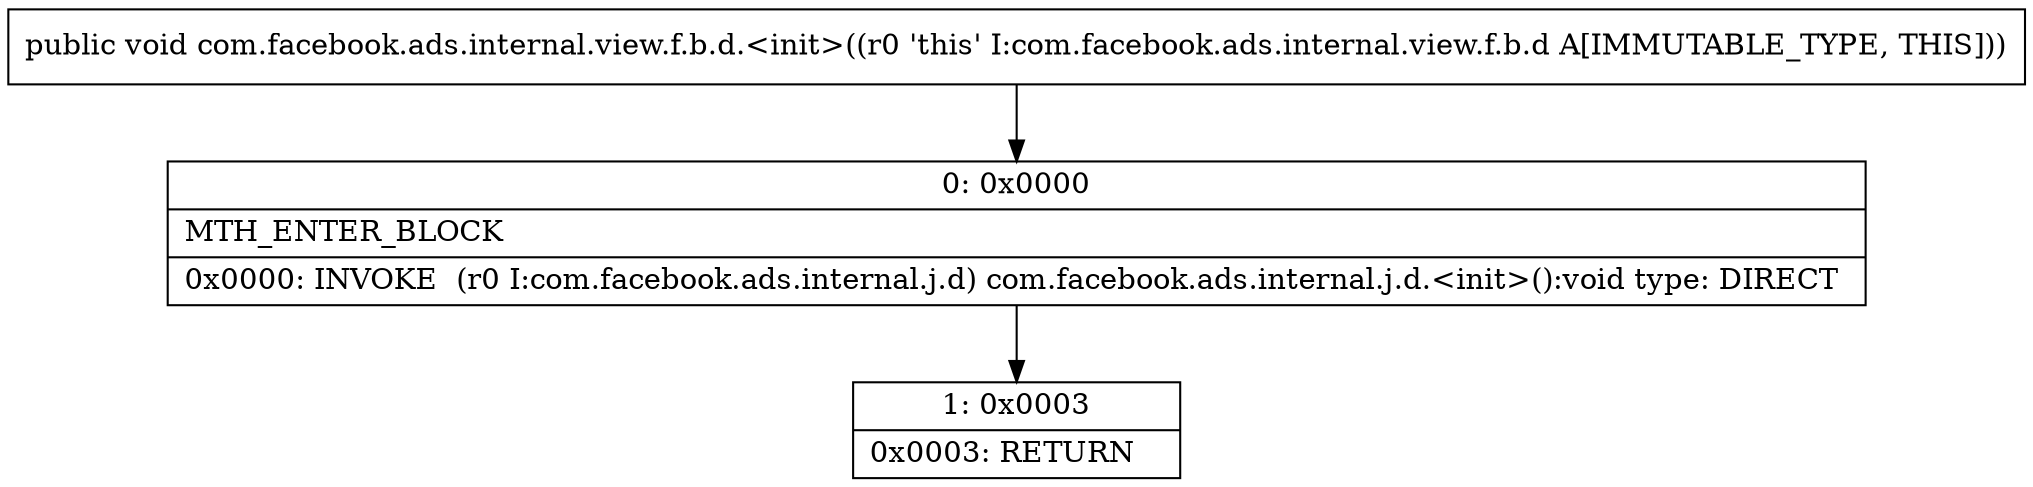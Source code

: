 digraph "CFG forcom.facebook.ads.internal.view.f.b.d.\<init\>()V" {
Node_0 [shape=record,label="{0\:\ 0x0000|MTH_ENTER_BLOCK\l|0x0000: INVOKE  (r0 I:com.facebook.ads.internal.j.d) com.facebook.ads.internal.j.d.\<init\>():void type: DIRECT \l}"];
Node_1 [shape=record,label="{1\:\ 0x0003|0x0003: RETURN   \l}"];
MethodNode[shape=record,label="{public void com.facebook.ads.internal.view.f.b.d.\<init\>((r0 'this' I:com.facebook.ads.internal.view.f.b.d A[IMMUTABLE_TYPE, THIS])) }"];
MethodNode -> Node_0;
Node_0 -> Node_1;
}

